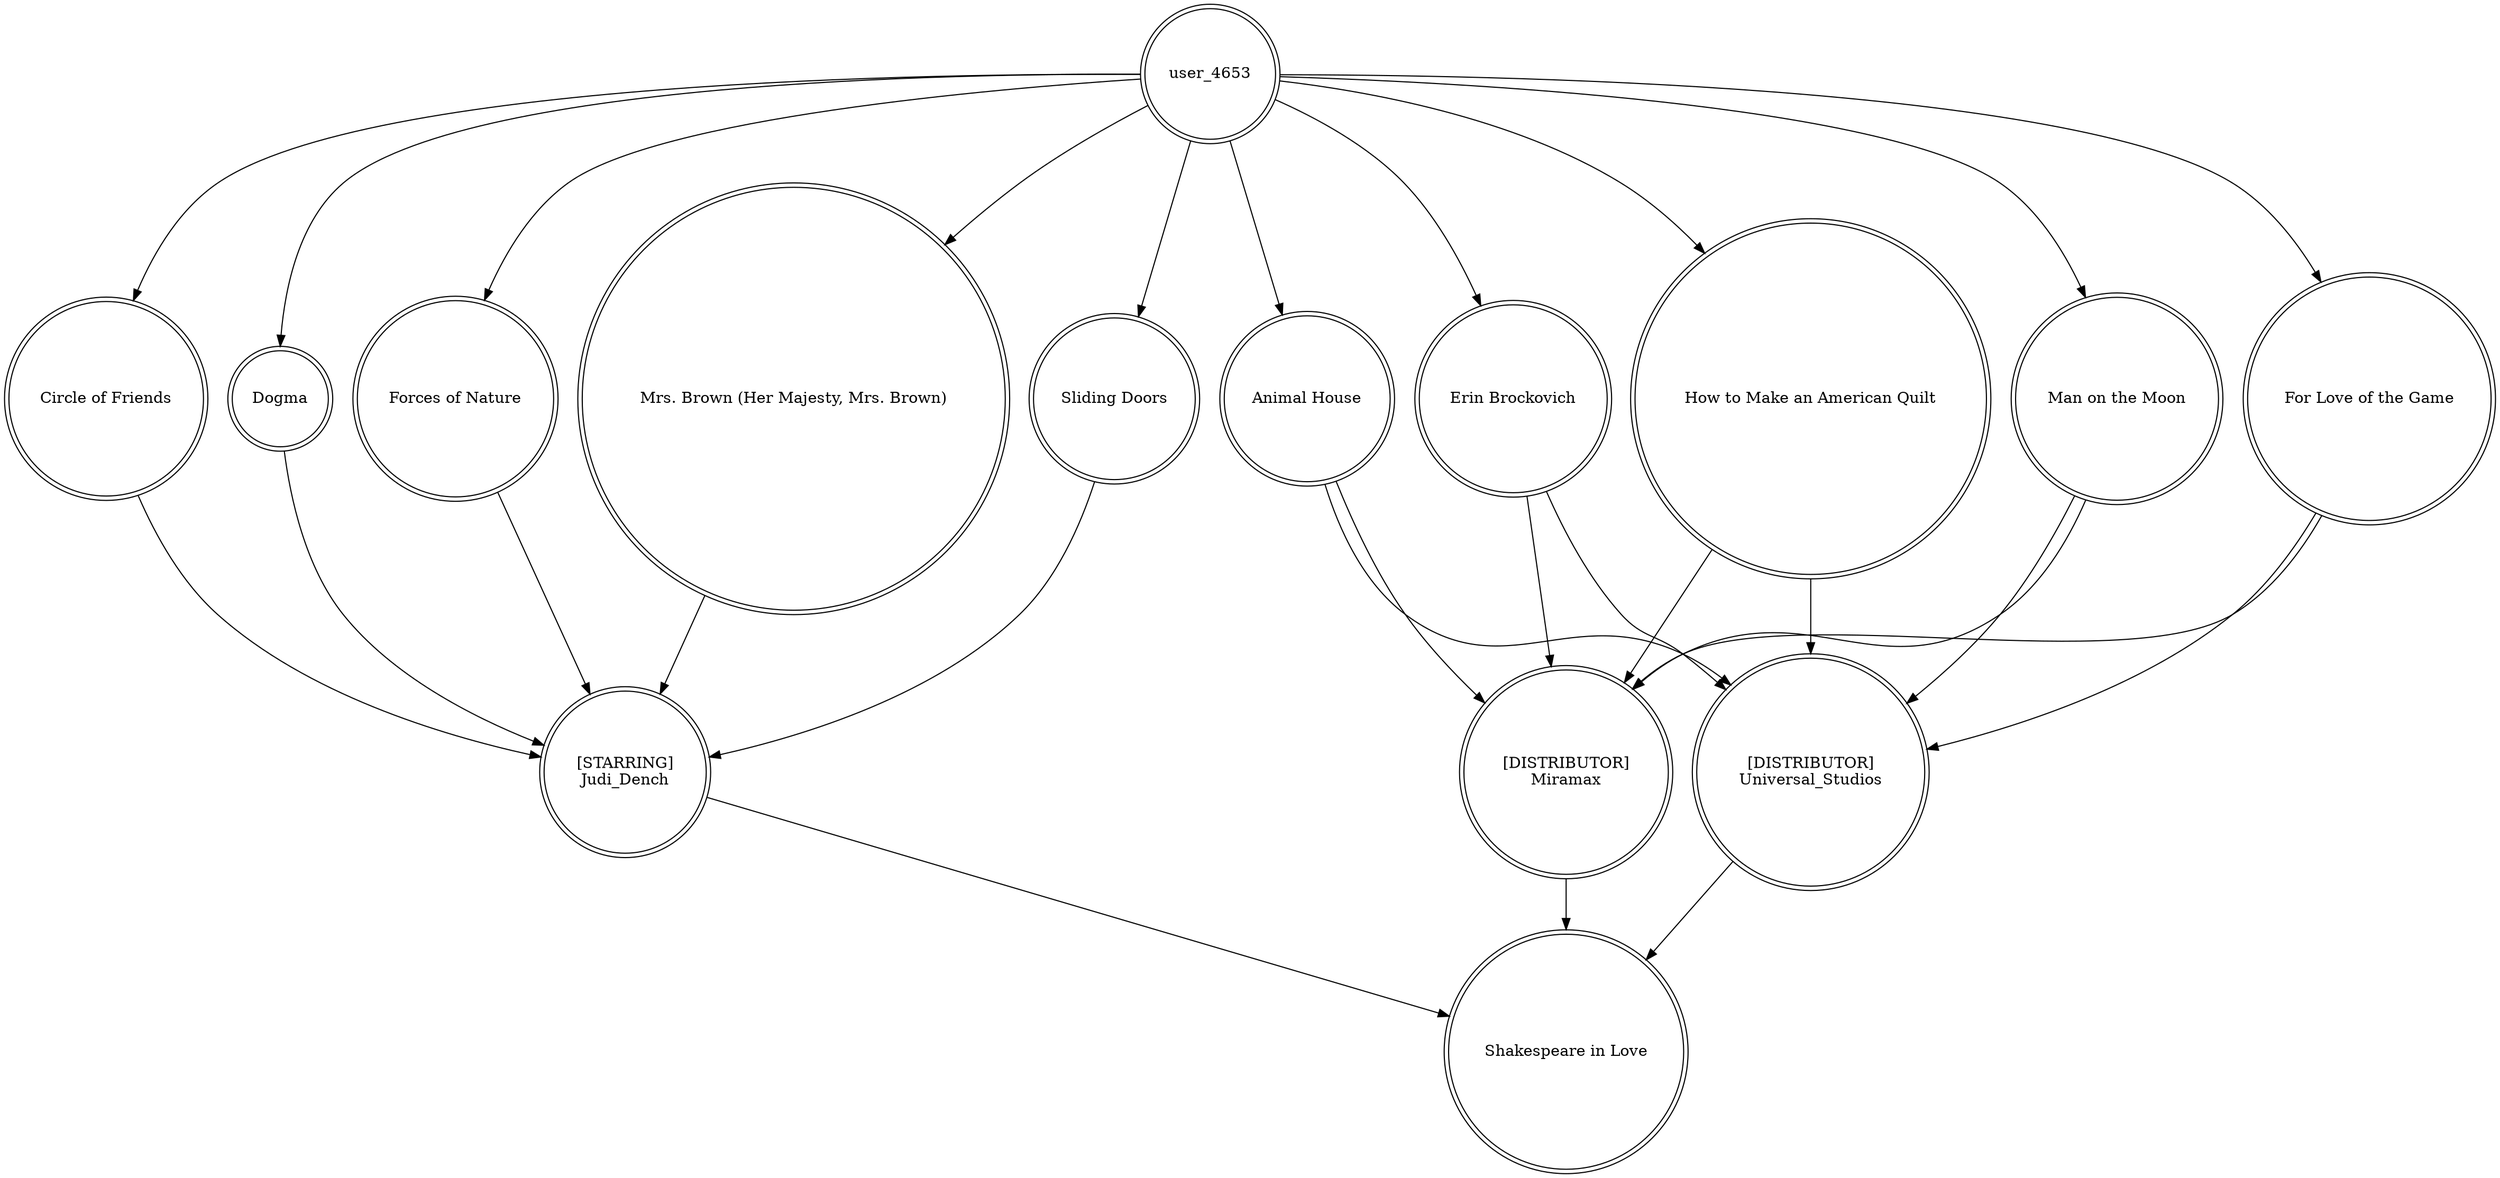 digraph finite_state_machine {
	node [shape=doublecircle]
	"[STARRING]
Judi_Dench" -> "Shakespeare in Love"
	"[DISTRIBUTOR]
Universal_Studios" -> "Shakespeare in Love"
	"For Love of the Game" -> "[DISTRIBUTOR]
Miramax"
	"Animal House" -> "[DISTRIBUTOR]
Universal_Studios"
	"Circle of Friends" -> "[STARRING]
Judi_Dench"
	Dogma -> "[STARRING]
Judi_Dench"
	"Forces of Nature" -> "[STARRING]
Judi_Dench"
	user_4653 -> "Mrs. Brown (Her Majesty, Mrs. Brown)"
	"Animal House" -> "[DISTRIBUTOR]
Miramax"
	user_4653 -> "Forces of Nature"
	"For Love of the Game" -> "[DISTRIBUTOR]
Universal_Studios"
	"Erin Brockovich" -> "[DISTRIBUTOR]
Universal_Studios"
	user_4653 -> "For Love of the Game"
	user_4653 -> Dogma
	"How to Make an American Quilt" -> "[DISTRIBUTOR]
Universal_Studios"
	"How to Make an American Quilt" -> "[DISTRIBUTOR]
Miramax"
	user_4653 -> "How to Make an American Quilt"
	user_4653 -> "Man on the Moon"
	"Erin Brockovich" -> "[DISTRIBUTOR]
Miramax"
	"Mrs. Brown (Her Majesty, Mrs. Brown)" -> "[STARRING]
Judi_Dench"
	user_4653 -> "Animal House"
	"Man on the Moon" -> "[DISTRIBUTOR]
Universal_Studios"
	"Man on the Moon" -> "[DISTRIBUTOR]
Miramax"
	user_4653 -> "Circle of Friends"
	"[DISTRIBUTOR]
Miramax" -> "Shakespeare in Love"
	user_4653 -> "Sliding Doors"
	user_4653 -> "Erin Brockovich"
	"Sliding Doors" -> "[STARRING]
Judi_Dench"
}
